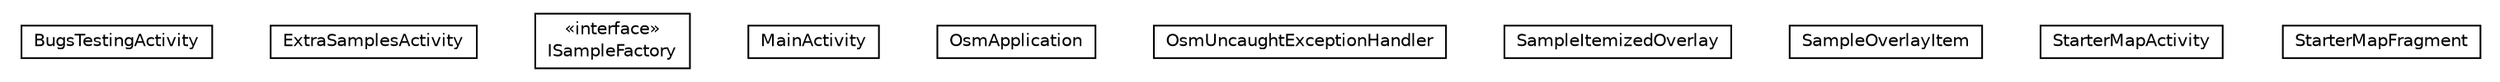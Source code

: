 #!/usr/local/bin/dot
#
# Class diagram 
# Generated by UMLGraph version R5_6-24-gf6e263 (http://www.umlgraph.org/)
#

digraph G {
	edge [fontname="Helvetica",fontsize=10,labelfontname="Helvetica",labelfontsize=10];
	node [fontname="Helvetica",fontsize=10,shape=plaintext];
	nodesep=0.25;
	ranksep=0.5;
	// org.osmdroid.BugsTestingActivity
	c0 [label=<<table title="org.osmdroid.BugsTestingActivity" border="0" cellborder="1" cellspacing="0" cellpadding="2" port="p" href="./BugsTestingActivity.html">
		<tr><td><table border="0" cellspacing="0" cellpadding="1">
<tr><td align="center" balign="center"> BugsTestingActivity </td></tr>
		</table></td></tr>
		</table>>, URL="./BugsTestingActivity.html", fontname="Helvetica", fontcolor="black", fontsize=10.0];
	// org.osmdroid.ExtraSamplesActivity
	c10 [label=<<table title="org.osmdroid.ExtraSamplesActivity" border="0" cellborder="1" cellspacing="0" cellpadding="2" port="p" href="./ExtraSamplesActivity.html">
		<tr><td><table border="0" cellspacing="0" cellpadding="1">
<tr><td align="center" balign="center"> ExtraSamplesActivity </td></tr>
		</table></td></tr>
		</table>>, URL="./ExtraSamplesActivity.html", fontname="Helvetica", fontcolor="black", fontsize=10.0];
	// org.osmdroid.ISampleFactory
	c11 [label=<<table title="org.osmdroid.ISampleFactory" border="0" cellborder="1" cellspacing="0" cellpadding="2" port="p" href="./ISampleFactory.html">
		<tr><td><table border="0" cellspacing="0" cellpadding="1">
<tr><td align="center" balign="center"> &#171;interface&#187; </td></tr>
<tr><td align="center" balign="center"> ISampleFactory </td></tr>
		</table></td></tr>
		</table>>, URL="./ISampleFactory.html", fontname="Helvetica", fontcolor="black", fontsize=10.0];
	// org.osmdroid.MainActivity
	c12 [label=<<table title="org.osmdroid.MainActivity" border="0" cellborder="1" cellspacing="0" cellpadding="2" port="p" href="./MainActivity.html">
		<tr><td><table border="0" cellspacing="0" cellpadding="1">
<tr><td align="center" balign="center"> MainActivity </td></tr>
		</table></td></tr>
		</table>>, URL="./MainActivity.html", fontname="Helvetica", fontcolor="black", fontsize=10.0];
	// org.osmdroid.OsmApplication
	c13 [label=<<table title="org.osmdroid.OsmApplication" border="0" cellborder="1" cellspacing="0" cellpadding="2" port="p" href="./OsmApplication.html">
		<tr><td><table border="0" cellspacing="0" cellpadding="1">
<tr><td align="center" balign="center"> OsmApplication </td></tr>
		</table></td></tr>
		</table>>, URL="./OsmApplication.html", fontname="Helvetica", fontcolor="black", fontsize=10.0];
	// org.osmdroid.OsmApplication.OsmUncaughtExceptionHandler
	c14 [label=<<table title="org.osmdroid.OsmApplication.OsmUncaughtExceptionHandler" border="0" cellborder="1" cellspacing="0" cellpadding="2" port="p" href="./OsmApplication.OsmUncaughtExceptionHandler.html">
		<tr><td><table border="0" cellspacing="0" cellpadding="1">
<tr><td align="center" balign="center"> OsmUncaughtExceptionHandler </td></tr>
		</table></td></tr>
		</table>>, URL="./OsmApplication.OsmUncaughtExceptionHandler.html", fontname="Helvetica", fontcolor="black", fontsize=10.0];
	// org.osmdroid.SampleItemizedOverlay
	c53 [label=<<table title="org.osmdroid.SampleItemizedOverlay" border="0" cellborder="1" cellspacing="0" cellpadding="2" port="p" href="./SampleItemizedOverlay.html">
		<tr><td><table border="0" cellspacing="0" cellpadding="1">
<tr><td align="center" balign="center"> SampleItemizedOverlay </td></tr>
		</table></td></tr>
		</table>>, URL="./SampleItemizedOverlay.html", fontname="Helvetica", fontcolor="black", fontsize=10.0];
	// org.osmdroid.SampleOverlayItem
	c54 [label=<<table title="org.osmdroid.SampleOverlayItem" border="0" cellborder="1" cellspacing="0" cellpadding="2" port="p" href="./SampleOverlayItem.html">
		<tr><td><table border="0" cellspacing="0" cellpadding="1">
<tr><td align="center" balign="center"> SampleOverlayItem </td></tr>
		</table></td></tr>
		</table>>, URL="./SampleOverlayItem.html", fontname="Helvetica", fontcolor="black", fontsize=10.0];
	// org.osmdroid.StarterMapActivity
	c60 [label=<<table title="org.osmdroid.StarterMapActivity" border="0" cellborder="1" cellspacing="0" cellpadding="2" port="p" href="./StarterMapActivity.html">
		<tr><td><table border="0" cellspacing="0" cellpadding="1">
<tr><td align="center" balign="center"> StarterMapActivity </td></tr>
		</table></td></tr>
		</table>>, URL="./StarterMapActivity.html", fontname="Helvetica", fontcolor="black", fontsize=10.0];
	// org.osmdroid.StarterMapFragment
	c61 [label=<<table title="org.osmdroid.StarterMapFragment" border="0" cellborder="1" cellspacing="0" cellpadding="2" port="p" href="./StarterMapFragment.html">
		<tr><td><table border="0" cellspacing="0" cellpadding="1">
<tr><td align="center" balign="center"> StarterMapFragment </td></tr>
		</table></td></tr>
		</table>>, URL="./StarterMapFragment.html", fontname="Helvetica", fontcolor="black", fontsize=10.0];
}

